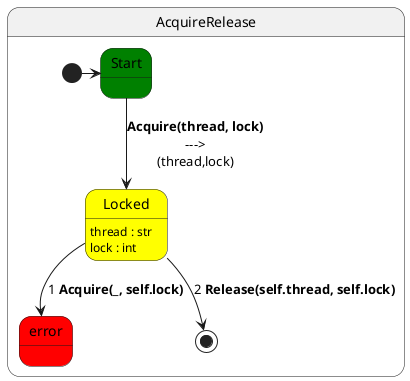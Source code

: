 @startuml
state AcquireRelease{
  [*] -> Start
  state Start #green
  state Locked #yellow : thread : str\nlock : int
  Start --> Locked : **Acquire(thread, lock)**\n--->\n(thread,lock)
  state error #red
  Locked --> error : 1 **Acquire(_, self.lock)**
  Locked --> [*] : 2 **Release(self.thread, self.lock)**
}
@enduml